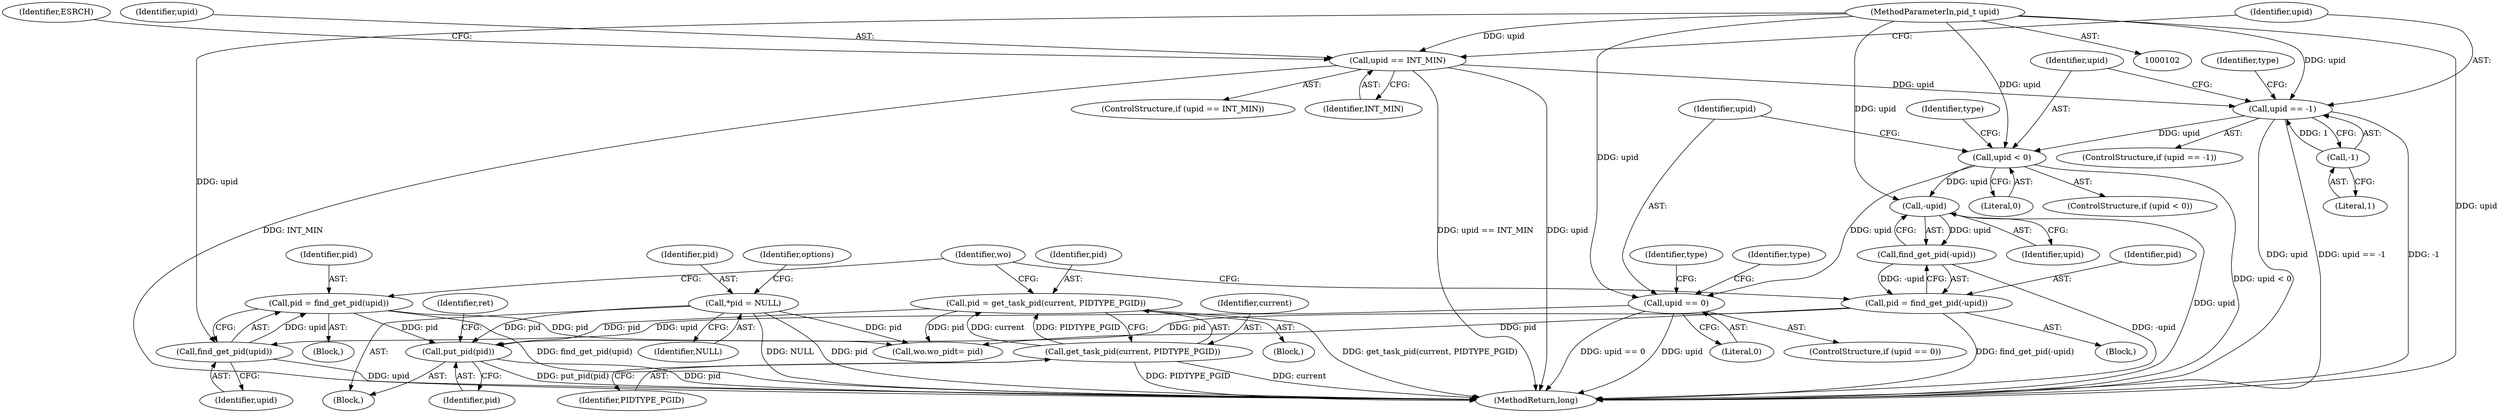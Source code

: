 digraph "0_linux_dd83c161fbcc5d8be637ab159c0de015cbff5ba4@pointer" {
"1000222" [label="(Call,put_pid(pid))"];
"1000181" [label="(Call,pid = find_get_pid(upid))"];
"1000183" [label="(Call,find_get_pid(upid))"];
"1000164" [label="(Call,upid == 0)"];
"1000150" [label="(Call,upid < 0)"];
"1000141" [label="(Call,upid == -1)"];
"1000134" [label="(Call,upid == INT_MIN)"];
"1000103" [label="(MethodParameterIn,pid_t upid)"];
"1000143" [label="(Call,-1)"];
"1000171" [label="(Call,pid = get_task_pid(current, PIDTYPE_PGID))"];
"1000173" [label="(Call,get_task_pid(current, PIDTYPE_PGID))"];
"1000157" [label="(Call,pid = find_get_pid(-upid))"];
"1000159" [label="(Call,find_get_pid(-upid))"];
"1000160" [label="(Call,-upid)"];
"1000110" [label="(Call,*pid = NULL)"];
"1000110" [label="(Call,*pid = NULL)"];
"1000159" [label="(Call,find_get_pid(-upid))"];
"1000182" [label="(Identifier,pid)"];
"1000177" [label="(Block,)"];
"1000166" [label="(Literal,0)"];
"1000158" [label="(Identifier,pid)"];
"1000227" [label="(Identifier,ret)"];
"1000142" [label="(Identifier,upid)"];
"1000173" [label="(Call,get_task_pid(current, PIDTYPE_PGID))"];
"1000174" [label="(Identifier,current)"];
"1000223" [label="(Identifier,pid)"];
"1000112" [label="(Identifier,NULL)"];
"1000169" [label="(Identifier,type)"];
"1000153" [label="(Block,)"];
"1000107" [label="(Block,)"];
"1000163" [label="(ControlStructure,if (upid == 0))"];
"1000151" [label="(Identifier,upid)"];
"1000184" [label="(Identifier,upid)"];
"1000172" [label="(Identifier,pid)"];
"1000175" [label="(Identifier,PIDTYPE_PGID)"];
"1000179" [label="(Identifier,type)"];
"1000187" [label="(Identifier,wo)"];
"1000133" [label="(ControlStructure,if (upid == INT_MIN))"];
"1000160" [label="(Call,-upid)"];
"1000164" [label="(Call,upid == 0)"];
"1000222" [label="(Call,put_pid(pid))"];
"1000161" [label="(Identifier,upid)"];
"1000190" [label="(Call,wo.wo_pid\t= pid)"];
"1000155" [label="(Identifier,type)"];
"1000141" [label="(Call,upid == -1)"];
"1000152" [label="(Literal,0)"];
"1000111" [label="(Identifier,pid)"];
"1000157" [label="(Call,pid = find_get_pid(-upid))"];
"1000139" [label="(Identifier,ESRCH)"];
"1000140" [label="(ControlStructure,if (upid == -1))"];
"1000149" [label="(ControlStructure,if (upid < 0))"];
"1000165" [label="(Identifier,upid)"];
"1000134" [label="(Call,upid == INT_MIN)"];
"1000136" [label="(Identifier,INT_MIN)"];
"1000117" [label="(Identifier,options)"];
"1000143" [label="(Call,-1)"];
"1000183" [label="(Call,find_get_pid(upid))"];
"1000103" [label="(MethodParameterIn,pid_t upid)"];
"1000144" [label="(Literal,1)"];
"1000150" [label="(Call,upid < 0)"];
"1000242" [label="(MethodReturn,long)"];
"1000146" [label="(Identifier,type)"];
"1000135" [label="(Identifier,upid)"];
"1000167" [label="(Block,)"];
"1000181" [label="(Call,pid = find_get_pid(upid))"];
"1000171" [label="(Call,pid = get_task_pid(current, PIDTYPE_PGID))"];
"1000222" -> "1000107"  [label="AST: "];
"1000222" -> "1000223"  [label="CFG: "];
"1000223" -> "1000222"  [label="AST: "];
"1000227" -> "1000222"  [label="CFG: "];
"1000222" -> "1000242"  [label="DDG: pid"];
"1000222" -> "1000242"  [label="DDG: put_pid(pid)"];
"1000181" -> "1000222"  [label="DDG: pid"];
"1000171" -> "1000222"  [label="DDG: pid"];
"1000157" -> "1000222"  [label="DDG: pid"];
"1000110" -> "1000222"  [label="DDG: pid"];
"1000181" -> "1000177"  [label="AST: "];
"1000181" -> "1000183"  [label="CFG: "];
"1000182" -> "1000181"  [label="AST: "];
"1000183" -> "1000181"  [label="AST: "];
"1000187" -> "1000181"  [label="CFG: "];
"1000181" -> "1000242"  [label="DDG: find_get_pid(upid)"];
"1000183" -> "1000181"  [label="DDG: upid"];
"1000181" -> "1000190"  [label="DDG: pid"];
"1000183" -> "1000184"  [label="CFG: "];
"1000184" -> "1000183"  [label="AST: "];
"1000183" -> "1000242"  [label="DDG: upid"];
"1000164" -> "1000183"  [label="DDG: upid"];
"1000103" -> "1000183"  [label="DDG: upid"];
"1000164" -> "1000163"  [label="AST: "];
"1000164" -> "1000166"  [label="CFG: "];
"1000165" -> "1000164"  [label="AST: "];
"1000166" -> "1000164"  [label="AST: "];
"1000169" -> "1000164"  [label="CFG: "];
"1000179" -> "1000164"  [label="CFG: "];
"1000164" -> "1000242"  [label="DDG: upid == 0"];
"1000164" -> "1000242"  [label="DDG: upid"];
"1000150" -> "1000164"  [label="DDG: upid"];
"1000103" -> "1000164"  [label="DDG: upid"];
"1000150" -> "1000149"  [label="AST: "];
"1000150" -> "1000152"  [label="CFG: "];
"1000151" -> "1000150"  [label="AST: "];
"1000152" -> "1000150"  [label="AST: "];
"1000155" -> "1000150"  [label="CFG: "];
"1000165" -> "1000150"  [label="CFG: "];
"1000150" -> "1000242"  [label="DDG: upid < 0"];
"1000141" -> "1000150"  [label="DDG: upid"];
"1000103" -> "1000150"  [label="DDG: upid"];
"1000150" -> "1000160"  [label="DDG: upid"];
"1000141" -> "1000140"  [label="AST: "];
"1000141" -> "1000143"  [label="CFG: "];
"1000142" -> "1000141"  [label="AST: "];
"1000143" -> "1000141"  [label="AST: "];
"1000146" -> "1000141"  [label="CFG: "];
"1000151" -> "1000141"  [label="CFG: "];
"1000141" -> "1000242"  [label="DDG: upid"];
"1000141" -> "1000242"  [label="DDG: upid == -1"];
"1000141" -> "1000242"  [label="DDG: -1"];
"1000134" -> "1000141"  [label="DDG: upid"];
"1000103" -> "1000141"  [label="DDG: upid"];
"1000143" -> "1000141"  [label="DDG: 1"];
"1000134" -> "1000133"  [label="AST: "];
"1000134" -> "1000136"  [label="CFG: "];
"1000135" -> "1000134"  [label="AST: "];
"1000136" -> "1000134"  [label="AST: "];
"1000139" -> "1000134"  [label="CFG: "];
"1000142" -> "1000134"  [label="CFG: "];
"1000134" -> "1000242"  [label="DDG: upid == INT_MIN"];
"1000134" -> "1000242"  [label="DDG: upid"];
"1000134" -> "1000242"  [label="DDG: INT_MIN"];
"1000103" -> "1000134"  [label="DDG: upid"];
"1000103" -> "1000102"  [label="AST: "];
"1000103" -> "1000242"  [label="DDG: upid"];
"1000103" -> "1000160"  [label="DDG: upid"];
"1000143" -> "1000144"  [label="CFG: "];
"1000144" -> "1000143"  [label="AST: "];
"1000171" -> "1000167"  [label="AST: "];
"1000171" -> "1000173"  [label="CFG: "];
"1000172" -> "1000171"  [label="AST: "];
"1000173" -> "1000171"  [label="AST: "];
"1000187" -> "1000171"  [label="CFG: "];
"1000171" -> "1000242"  [label="DDG: get_task_pid(current, PIDTYPE_PGID)"];
"1000173" -> "1000171"  [label="DDG: current"];
"1000173" -> "1000171"  [label="DDG: PIDTYPE_PGID"];
"1000171" -> "1000190"  [label="DDG: pid"];
"1000173" -> "1000175"  [label="CFG: "];
"1000174" -> "1000173"  [label="AST: "];
"1000175" -> "1000173"  [label="AST: "];
"1000173" -> "1000242"  [label="DDG: current"];
"1000173" -> "1000242"  [label="DDG: PIDTYPE_PGID"];
"1000157" -> "1000153"  [label="AST: "];
"1000157" -> "1000159"  [label="CFG: "];
"1000158" -> "1000157"  [label="AST: "];
"1000159" -> "1000157"  [label="AST: "];
"1000187" -> "1000157"  [label="CFG: "];
"1000157" -> "1000242"  [label="DDG: find_get_pid(-upid)"];
"1000159" -> "1000157"  [label="DDG: -upid"];
"1000157" -> "1000190"  [label="DDG: pid"];
"1000159" -> "1000160"  [label="CFG: "];
"1000160" -> "1000159"  [label="AST: "];
"1000159" -> "1000242"  [label="DDG: -upid"];
"1000160" -> "1000159"  [label="DDG: upid"];
"1000160" -> "1000161"  [label="CFG: "];
"1000161" -> "1000160"  [label="AST: "];
"1000160" -> "1000242"  [label="DDG: upid"];
"1000110" -> "1000107"  [label="AST: "];
"1000110" -> "1000112"  [label="CFG: "];
"1000111" -> "1000110"  [label="AST: "];
"1000112" -> "1000110"  [label="AST: "];
"1000117" -> "1000110"  [label="CFG: "];
"1000110" -> "1000242"  [label="DDG: NULL"];
"1000110" -> "1000242"  [label="DDG: pid"];
"1000110" -> "1000190"  [label="DDG: pid"];
}
